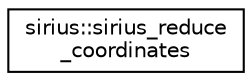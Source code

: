 digraph "Graphical Class Hierarchy"
{
 // INTERACTIVE_SVG=YES
  edge [fontname="Helvetica",fontsize="10",labelfontname="Helvetica",labelfontsize="10"];
  node [fontname="Helvetica",fontsize="10",shape=record];
  rankdir="LR";
  Node1 [label="sirius::sirius_reduce\l_coordinates",height=0.2,width=0.4,color="black", fillcolor="white", style="filled",URL="$interfacesirius_1_1sirius__reduce__coordinates.html"];
}
